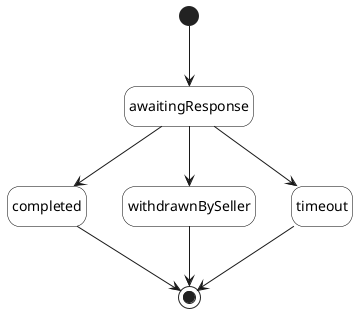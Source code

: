 @startuml

' skinparam Linetype polyline
' skinparam Linetype ortho
skinparam state {
    BackgroundColor White
    BorderColor Black
}
hide empty description

''' diagram'''
[*] --> awaitingResponse

awaitingResponse --> completed
awaitingResponse --> withdrawnBySeller
awaitingResponse --> timeout

completed --> [*]
withdrawnBySeller --> [*]
timeout --> [*]
@enduml